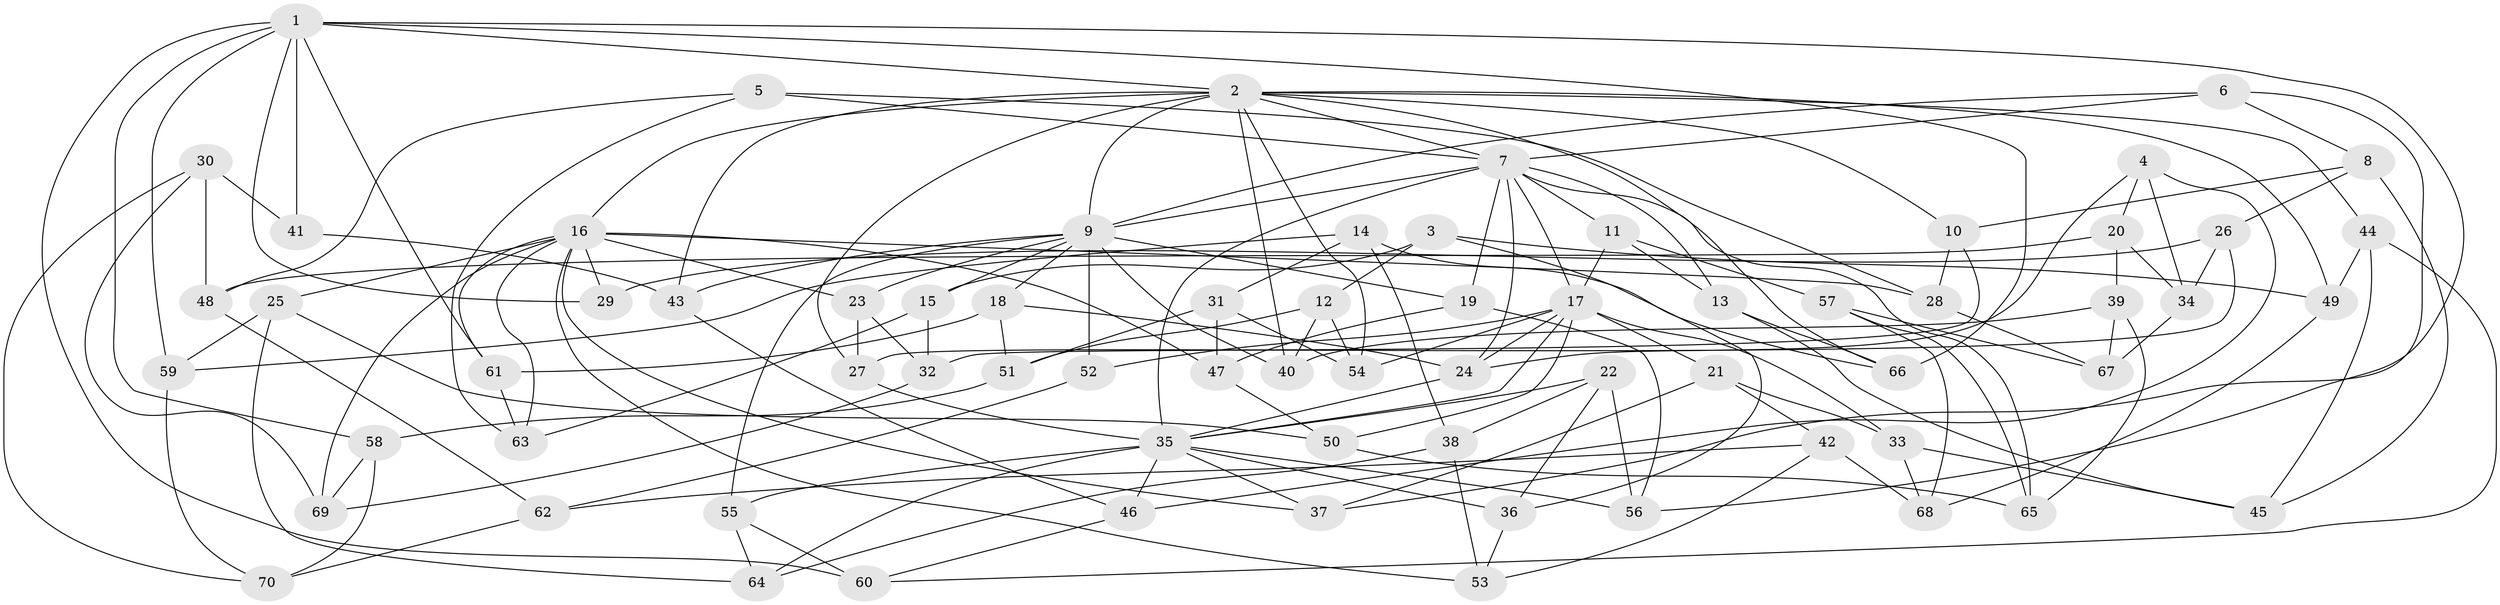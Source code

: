 // original degree distribution, {4: 1.0}
// Generated by graph-tools (version 1.1) at 2025/54/03/04/25 22:54:06]
// undirected, 70 vertices, 162 edges
graph export_dot {
  node [color=gray90,style=filled];
  1;
  2;
  3;
  4;
  5;
  6;
  7;
  8;
  9;
  10;
  11;
  12;
  13;
  14;
  15;
  16;
  17;
  18;
  19;
  20;
  21;
  22;
  23;
  24;
  25;
  26;
  27;
  28;
  29;
  30;
  31;
  32;
  33;
  34;
  35;
  36;
  37;
  38;
  39;
  40;
  41;
  42;
  43;
  44;
  45;
  46;
  47;
  48;
  49;
  50;
  51;
  52;
  53;
  54;
  55;
  56;
  57;
  58;
  59;
  60;
  61;
  62;
  63;
  64;
  65;
  66;
  67;
  68;
  69;
  70;
  1 -- 2 [weight=1.0];
  1 -- 29 [weight=1.0];
  1 -- 41 [weight=2.0];
  1 -- 56 [weight=1.0];
  1 -- 58 [weight=1.0];
  1 -- 59 [weight=1.0];
  1 -- 60 [weight=1.0];
  1 -- 61 [weight=1.0];
  1 -- 66 [weight=1.0];
  2 -- 7 [weight=1.0];
  2 -- 9 [weight=1.0];
  2 -- 10 [weight=1.0];
  2 -- 16 [weight=1.0];
  2 -- 27 [weight=1.0];
  2 -- 40 [weight=1.0];
  2 -- 43 [weight=1.0];
  2 -- 44 [weight=1.0];
  2 -- 49 [weight=1.0];
  2 -- 54 [weight=1.0];
  2 -- 66 [weight=1.0];
  3 -- 12 [weight=1.0];
  3 -- 15 [weight=1.0];
  3 -- 36 [weight=1.0];
  3 -- 49 [weight=1.0];
  4 -- 20 [weight=1.0];
  4 -- 24 [weight=1.0];
  4 -- 34 [weight=1.0];
  4 -- 46 [weight=1.0];
  5 -- 7 [weight=1.0];
  5 -- 28 [weight=1.0];
  5 -- 48 [weight=1.0];
  5 -- 63 [weight=1.0];
  6 -- 7 [weight=1.0];
  6 -- 8 [weight=1.0];
  6 -- 9 [weight=1.0];
  6 -- 37 [weight=1.0];
  7 -- 9 [weight=1.0];
  7 -- 11 [weight=1.0];
  7 -- 13 [weight=1.0];
  7 -- 17 [weight=1.0];
  7 -- 19 [weight=1.0];
  7 -- 24 [weight=1.0];
  7 -- 35 [weight=2.0];
  7 -- 65 [weight=1.0];
  8 -- 10 [weight=1.0];
  8 -- 26 [weight=1.0];
  8 -- 45 [weight=1.0];
  9 -- 15 [weight=1.0];
  9 -- 18 [weight=1.0];
  9 -- 19 [weight=1.0];
  9 -- 23 [weight=1.0];
  9 -- 40 [weight=1.0];
  9 -- 43 [weight=1.0];
  9 -- 52 [weight=2.0];
  9 -- 55 [weight=1.0];
  10 -- 28 [weight=1.0];
  10 -- 32 [weight=1.0];
  11 -- 13 [weight=1.0];
  11 -- 17 [weight=1.0];
  11 -- 57 [weight=1.0];
  12 -- 40 [weight=1.0];
  12 -- 51 [weight=1.0];
  12 -- 54 [weight=1.0];
  13 -- 45 [weight=1.0];
  13 -- 66 [weight=1.0];
  14 -- 31 [weight=1.0];
  14 -- 38 [weight=1.0];
  14 -- 59 [weight=1.0];
  14 -- 66 [weight=1.0];
  15 -- 32 [weight=1.0];
  15 -- 63 [weight=1.0];
  16 -- 23 [weight=1.0];
  16 -- 25 [weight=1.0];
  16 -- 28 [weight=1.0];
  16 -- 29 [weight=2.0];
  16 -- 37 [weight=1.0];
  16 -- 47 [weight=1.0];
  16 -- 53 [weight=1.0];
  16 -- 61 [weight=1.0];
  16 -- 63 [weight=1.0];
  16 -- 69 [weight=1.0];
  17 -- 21 [weight=1.0];
  17 -- 24 [weight=2.0];
  17 -- 33 [weight=1.0];
  17 -- 35 [weight=1.0];
  17 -- 50 [weight=1.0];
  17 -- 52 [weight=1.0];
  17 -- 54 [weight=1.0];
  18 -- 24 [weight=1.0];
  18 -- 51 [weight=1.0];
  18 -- 61 [weight=1.0];
  19 -- 47 [weight=1.0];
  19 -- 56 [weight=1.0];
  20 -- 34 [weight=1.0];
  20 -- 39 [weight=1.0];
  20 -- 48 [weight=1.0];
  21 -- 33 [weight=1.0];
  21 -- 37 [weight=1.0];
  21 -- 42 [weight=1.0];
  22 -- 35 [weight=1.0];
  22 -- 36 [weight=1.0];
  22 -- 38 [weight=1.0];
  22 -- 56 [weight=1.0];
  23 -- 27 [weight=1.0];
  23 -- 32 [weight=1.0];
  24 -- 35 [weight=1.0];
  25 -- 50 [weight=1.0];
  25 -- 59 [weight=1.0];
  25 -- 64 [weight=1.0];
  26 -- 27 [weight=1.0];
  26 -- 29 [weight=1.0];
  26 -- 34 [weight=1.0];
  27 -- 35 [weight=1.0];
  28 -- 67 [weight=1.0];
  30 -- 41 [weight=1.0];
  30 -- 48 [weight=1.0];
  30 -- 69 [weight=1.0];
  30 -- 70 [weight=1.0];
  31 -- 47 [weight=1.0];
  31 -- 51 [weight=1.0];
  31 -- 54 [weight=1.0];
  32 -- 69 [weight=1.0];
  33 -- 45 [weight=1.0];
  33 -- 68 [weight=1.0];
  34 -- 67 [weight=1.0];
  35 -- 36 [weight=1.0];
  35 -- 37 [weight=1.0];
  35 -- 46 [weight=1.0];
  35 -- 55 [weight=1.0];
  35 -- 56 [weight=1.0];
  35 -- 64 [weight=1.0];
  36 -- 53 [weight=1.0];
  38 -- 53 [weight=1.0];
  38 -- 64 [weight=1.0];
  39 -- 40 [weight=1.0];
  39 -- 65 [weight=1.0];
  39 -- 67 [weight=1.0];
  41 -- 43 [weight=1.0];
  42 -- 53 [weight=1.0];
  42 -- 62 [weight=1.0];
  42 -- 68 [weight=1.0];
  43 -- 46 [weight=1.0];
  44 -- 45 [weight=1.0];
  44 -- 49 [weight=1.0];
  44 -- 60 [weight=1.0];
  46 -- 60 [weight=1.0];
  47 -- 50 [weight=1.0];
  48 -- 62 [weight=1.0];
  49 -- 68 [weight=1.0];
  50 -- 65 [weight=1.0];
  51 -- 58 [weight=1.0];
  52 -- 62 [weight=1.0];
  55 -- 60 [weight=1.0];
  55 -- 64 [weight=1.0];
  57 -- 65 [weight=1.0];
  57 -- 67 [weight=1.0];
  57 -- 68 [weight=1.0];
  58 -- 69 [weight=1.0];
  58 -- 70 [weight=1.0];
  59 -- 70 [weight=1.0];
  61 -- 63 [weight=1.0];
  62 -- 70 [weight=1.0];
}

